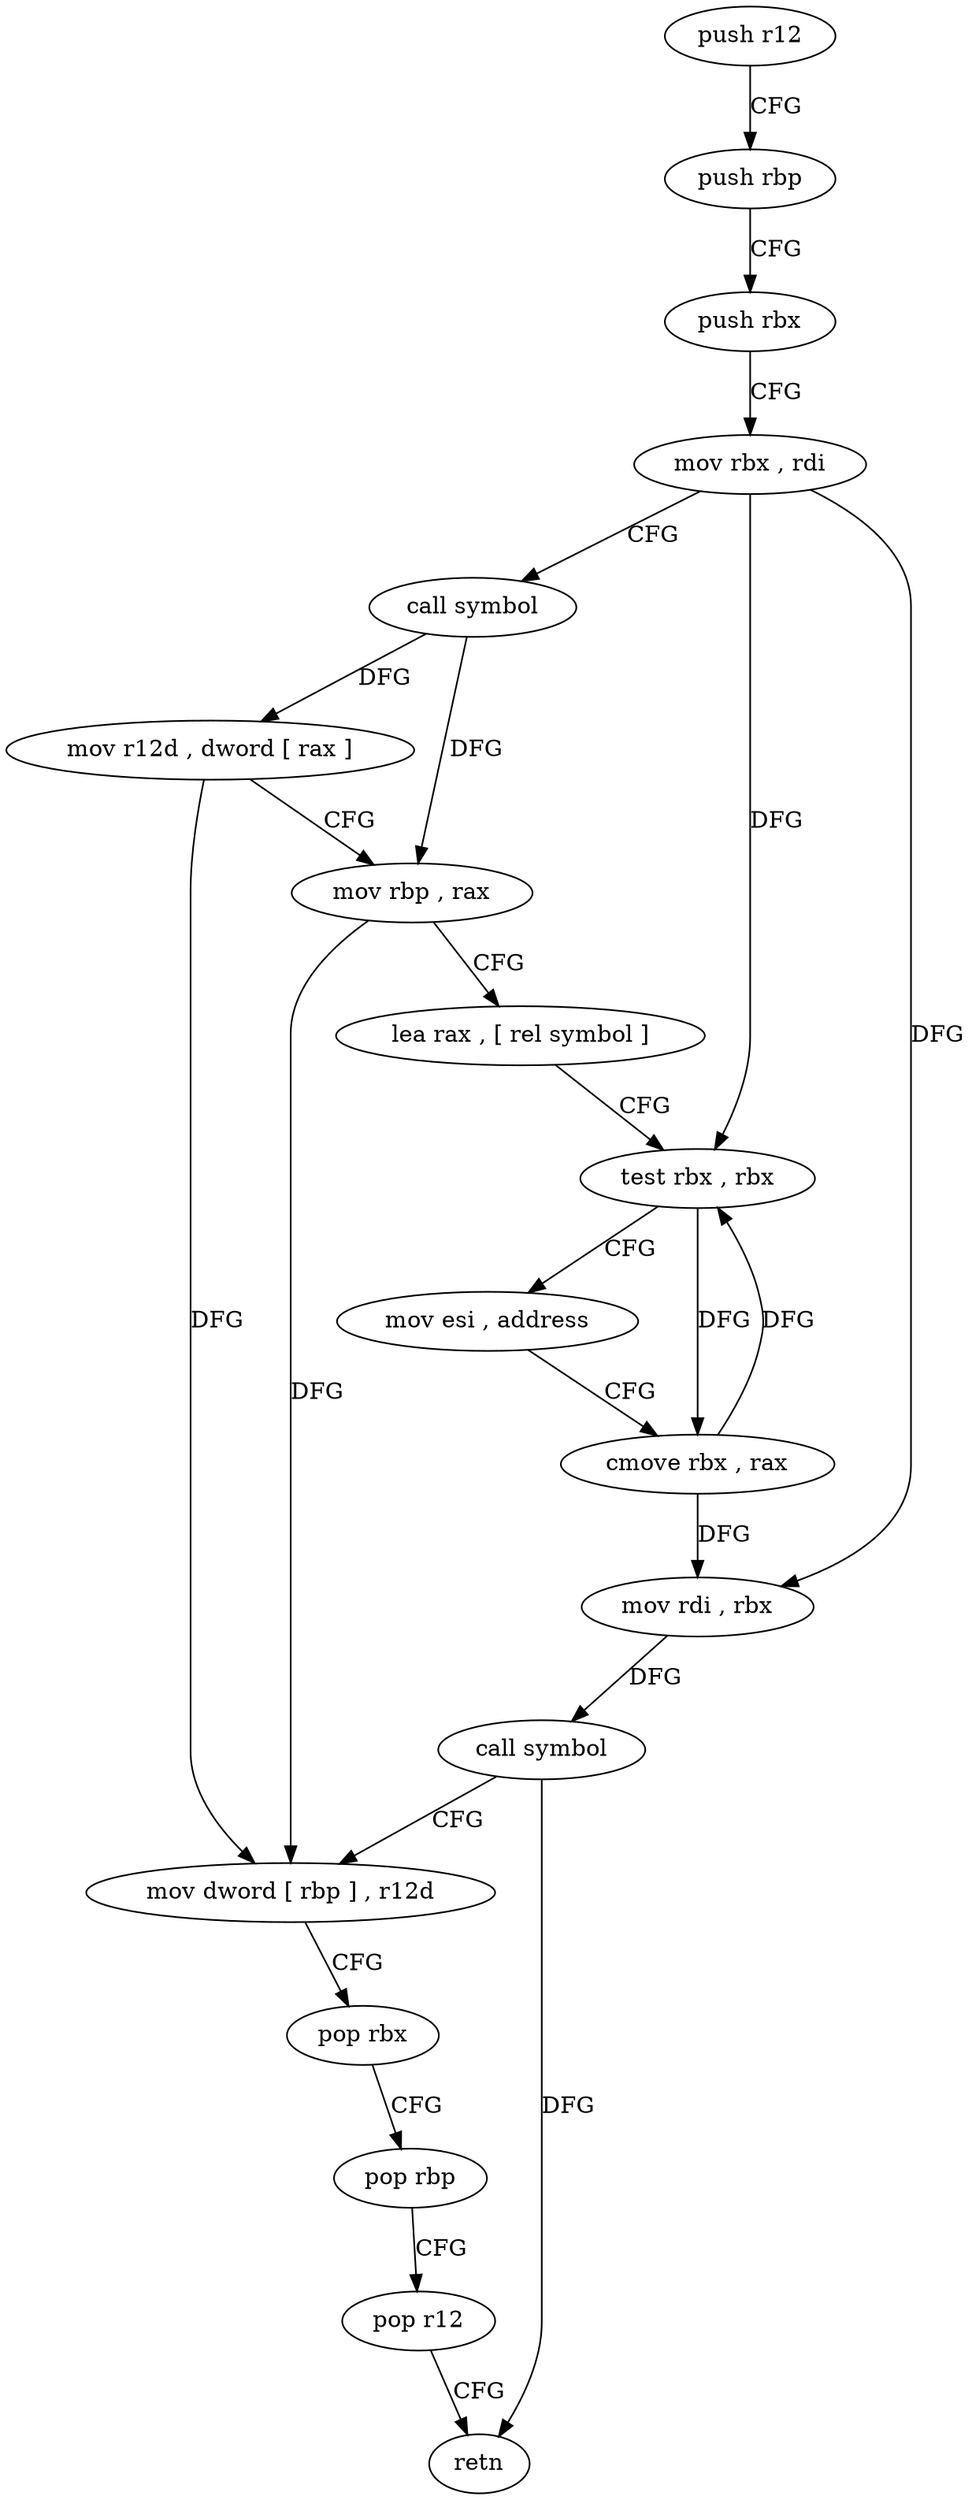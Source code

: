 digraph "func" {
"4228352" [label = "push r12" ]
"4228354" [label = "push rbp" ]
"4228355" [label = "push rbx" ]
"4228356" [label = "mov rbx , rdi" ]
"4228359" [label = "call symbol" ]
"4228364" [label = "mov r12d , dword [ rax ]" ]
"4228367" [label = "mov rbp , rax" ]
"4228370" [label = "lea rax , [ rel symbol ]" ]
"4228377" [label = "test rbx , rbx" ]
"4228380" [label = "mov esi , address" ]
"4228385" [label = "cmove rbx , rax" ]
"4228389" [label = "mov rdi , rbx" ]
"4228392" [label = "call symbol" ]
"4228397" [label = "mov dword [ rbp ] , r12d" ]
"4228401" [label = "pop rbx" ]
"4228402" [label = "pop rbp" ]
"4228403" [label = "pop r12" ]
"4228405" [label = "retn" ]
"4228352" -> "4228354" [ label = "CFG" ]
"4228354" -> "4228355" [ label = "CFG" ]
"4228355" -> "4228356" [ label = "CFG" ]
"4228356" -> "4228359" [ label = "CFG" ]
"4228356" -> "4228377" [ label = "DFG" ]
"4228356" -> "4228389" [ label = "DFG" ]
"4228359" -> "4228364" [ label = "DFG" ]
"4228359" -> "4228367" [ label = "DFG" ]
"4228364" -> "4228367" [ label = "CFG" ]
"4228364" -> "4228397" [ label = "DFG" ]
"4228367" -> "4228370" [ label = "CFG" ]
"4228367" -> "4228397" [ label = "DFG" ]
"4228370" -> "4228377" [ label = "CFG" ]
"4228377" -> "4228380" [ label = "CFG" ]
"4228377" -> "4228385" [ label = "DFG" ]
"4228380" -> "4228385" [ label = "CFG" ]
"4228385" -> "4228389" [ label = "DFG" ]
"4228385" -> "4228377" [ label = "DFG" ]
"4228389" -> "4228392" [ label = "DFG" ]
"4228392" -> "4228397" [ label = "CFG" ]
"4228392" -> "4228405" [ label = "DFG" ]
"4228397" -> "4228401" [ label = "CFG" ]
"4228401" -> "4228402" [ label = "CFG" ]
"4228402" -> "4228403" [ label = "CFG" ]
"4228403" -> "4228405" [ label = "CFG" ]
}
